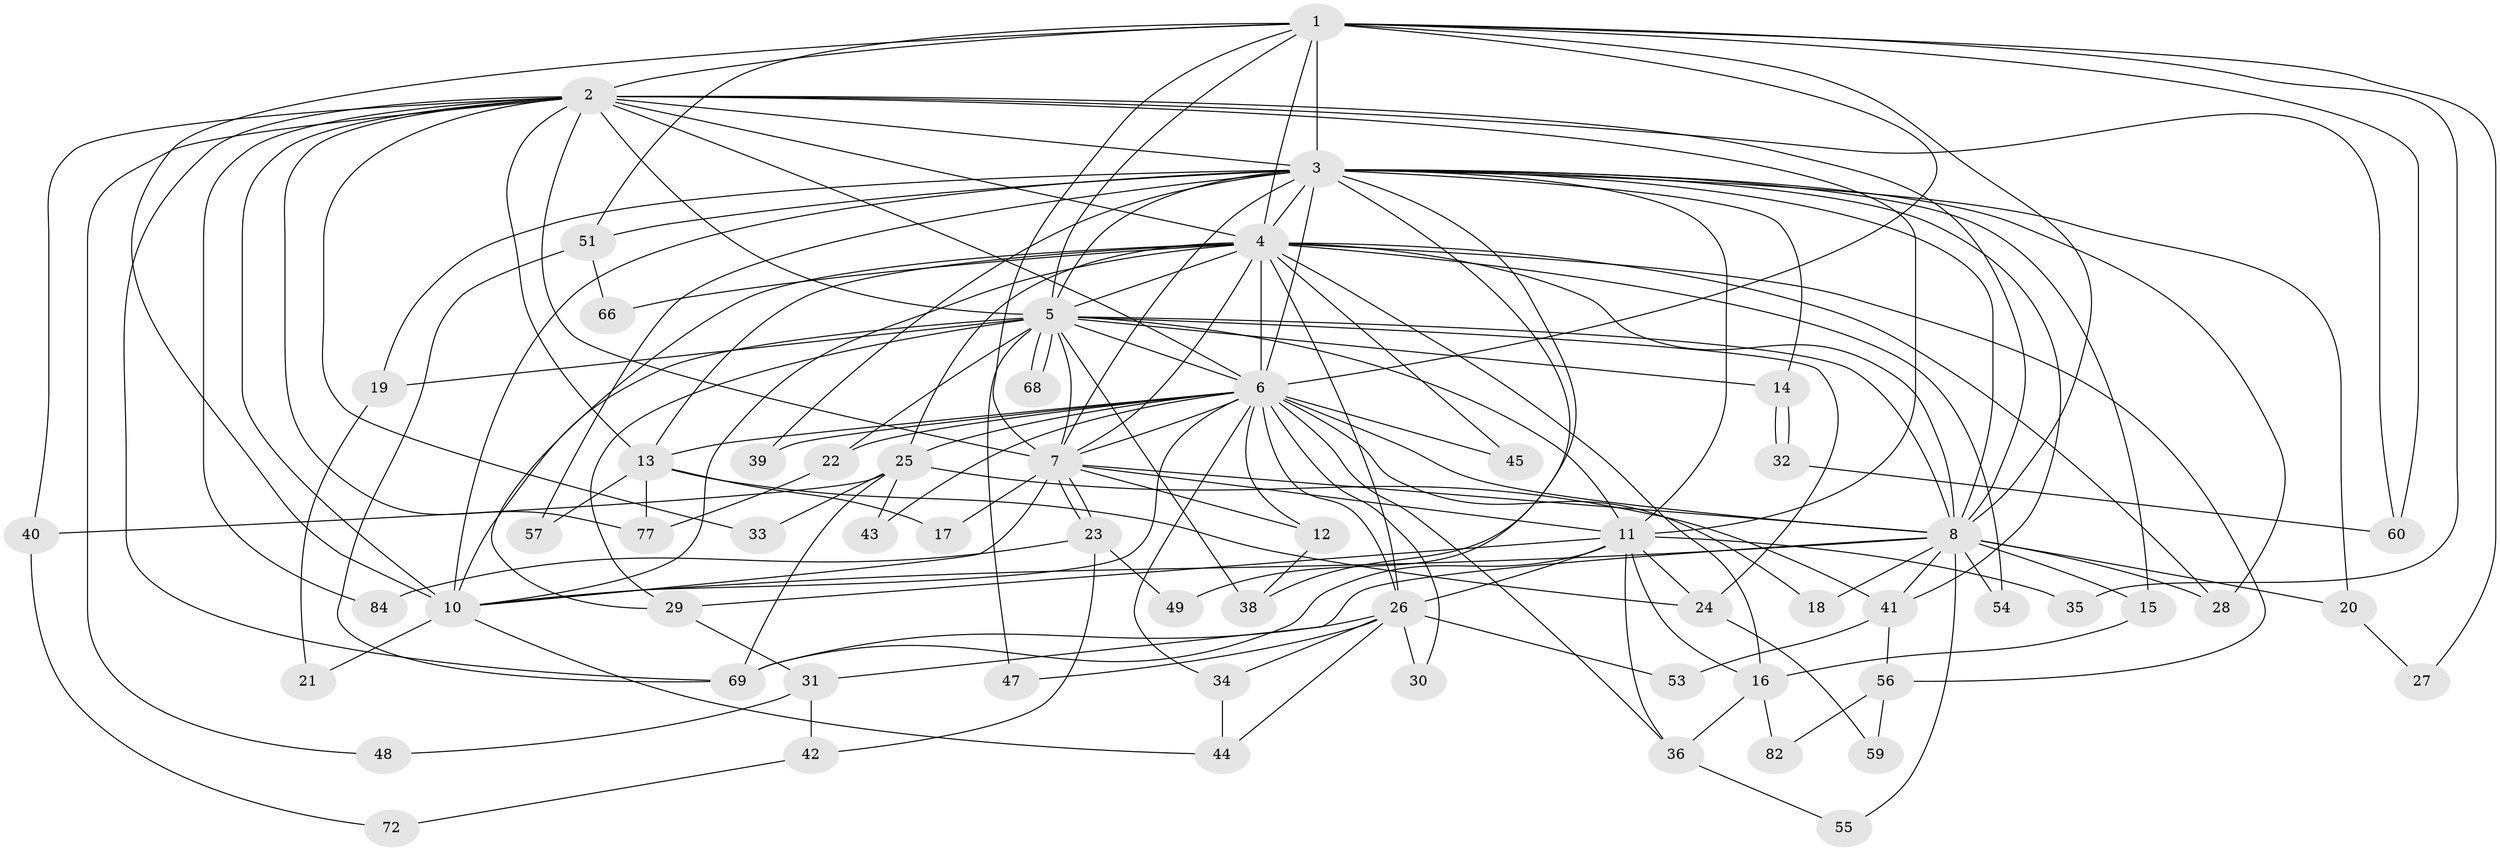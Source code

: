 // original degree distribution, {14: 0.011363636363636364, 18: 0.011363636363636364, 17: 0.022727272727272728, 22: 0.022727272727272728, 20: 0.022727272727272728, 16: 0.011363636363636364, 11: 0.022727272727272728, 3: 0.18181818181818182, 8: 0.011363636363636364, 4: 0.07954545454545454, 5: 0.045454545454545456, 2: 0.5340909090909091, 7: 0.011363636363636364, 9: 0.011363636363636364}
// Generated by graph-tools (version 1.1) at 2025/17/03/04/25 18:17:36]
// undirected, 61 vertices, 157 edges
graph export_dot {
graph [start="1"]
  node [color=gray90,style=filled];
  1;
  2;
  3 [super="+81+9+86"];
  4 [super="+88+75+50+37"];
  5 [super="+83+87+52"];
  6;
  7;
  8 [super="+61"];
  10;
  11 [super="+70"];
  12 [super="+76"];
  13 [super="+62"];
  14;
  15;
  16;
  17;
  18;
  19;
  20;
  21;
  22;
  23;
  24;
  25;
  26;
  27;
  28;
  29;
  30;
  31;
  32;
  33;
  34;
  35;
  36 [super="+79"];
  38;
  39;
  40;
  41 [super="+46"];
  42;
  43;
  44 [super="+67"];
  45;
  47;
  48;
  49;
  51;
  53;
  54;
  55;
  56;
  57;
  59;
  60 [super="+85"];
  66;
  68;
  69 [super="+73+71+80"];
  72;
  77 [super="+78"];
  82;
  84;
  1 -- 2;
  1 -- 3 [weight=2];
  1 -- 4;
  1 -- 5;
  1 -- 6;
  1 -- 7;
  1 -- 8 [weight=2];
  1 -- 10;
  1 -- 27;
  1 -- 35;
  1 -- 51;
  1 -- 60;
  2 -- 3 [weight=2];
  2 -- 4;
  2 -- 5;
  2 -- 6;
  2 -- 7;
  2 -- 8;
  2 -- 10;
  2 -- 11;
  2 -- 13;
  2 -- 33;
  2 -- 40;
  2 -- 48;
  2 -- 77;
  2 -- 84;
  2 -- 69;
  2 -- 60;
  3 -- 4 [weight=2];
  3 -- 5 [weight=2];
  3 -- 6 [weight=3];
  3 -- 7 [weight=3];
  3 -- 8 [weight=3];
  3 -- 10 [weight=2];
  3 -- 14;
  3 -- 15;
  3 -- 20;
  3 -- 39;
  3 -- 57;
  3 -- 28;
  3 -- 38;
  3 -- 41;
  3 -- 11;
  3 -- 49;
  3 -- 19;
  3 -- 51;
  4 -- 5;
  4 -- 6;
  4 -- 7 [weight=2];
  4 -- 8 [weight=2];
  4 -- 10;
  4 -- 16;
  4 -- 25;
  4 -- 28;
  4 -- 29;
  4 -- 45;
  4 -- 54;
  4 -- 56;
  4 -- 66;
  4 -- 13 [weight=2];
  4 -- 26;
  5 -- 6;
  5 -- 7;
  5 -- 8 [weight=2];
  5 -- 10;
  5 -- 14;
  5 -- 19;
  5 -- 22;
  5 -- 38;
  5 -- 47;
  5 -- 68;
  5 -- 68;
  5 -- 11;
  5 -- 29;
  5 -- 24;
  6 -- 7;
  6 -- 8;
  6 -- 10;
  6 -- 12;
  6 -- 13;
  6 -- 18;
  6 -- 22;
  6 -- 25;
  6 -- 26;
  6 -- 30;
  6 -- 34;
  6 -- 36;
  6 -- 39;
  6 -- 43;
  6 -- 45;
  7 -- 8;
  7 -- 10;
  7 -- 11;
  7 -- 12;
  7 -- 17;
  7 -- 23;
  7 -- 23;
  8 -- 10;
  8 -- 15;
  8 -- 18;
  8 -- 20;
  8 -- 28;
  8 -- 31;
  8 -- 41;
  8 -- 54;
  8 -- 55;
  10 -- 21;
  10 -- 44;
  11 -- 24;
  11 -- 26;
  11 -- 29;
  11 -- 35;
  11 -- 36;
  11 -- 69;
  11 -- 16;
  12 -- 38;
  13 -- 17;
  13 -- 24;
  13 -- 57;
  13 -- 77;
  14 -- 32;
  14 -- 32;
  15 -- 16;
  16 -- 82;
  16 -- 36;
  19 -- 21;
  20 -- 27;
  22 -- 77;
  23 -- 42;
  23 -- 49;
  23 -- 84;
  24 -- 59;
  25 -- 33;
  25 -- 40;
  25 -- 41;
  25 -- 43;
  25 -- 69;
  26 -- 30;
  26 -- 34;
  26 -- 44;
  26 -- 47;
  26 -- 53;
  26 -- 69;
  29 -- 31;
  31 -- 42;
  31 -- 48;
  32 -- 60;
  34 -- 44;
  36 -- 55;
  40 -- 72;
  41 -- 53;
  41 -- 56;
  42 -- 72;
  51 -- 66;
  51 -- 69;
  56 -- 59;
  56 -- 82;
}
